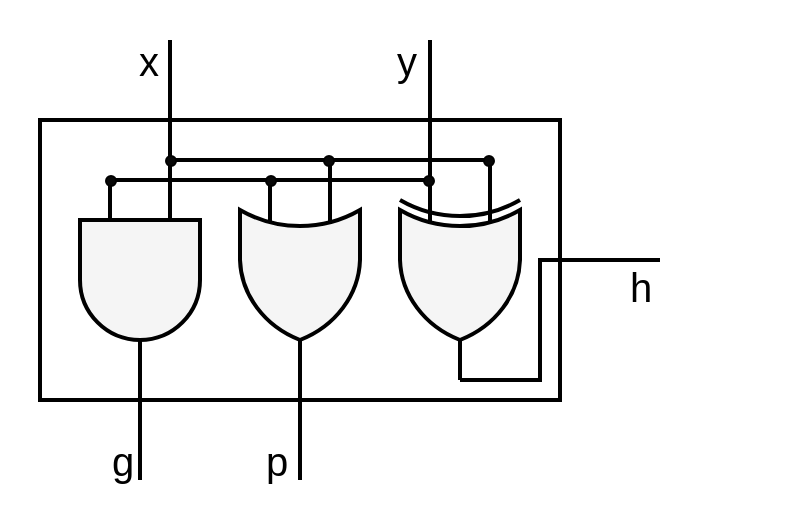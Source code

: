 <mxfile version="13.1.3">
    <diagram id="6hGFLwfOUW9BJ-s0fimq" name="Page-1">
        <mxGraphModel dx="783" dy="593" grid="1" gridSize="10" guides="1" tooltips="1" connect="1" arrows="1" fold="1" page="1" pageScale="1" pageWidth="827" pageHeight="1169" math="0" shadow="0">
            <root>
                <mxCell id="0"/>
                <mxCell id="1" parent="0"/>
                <mxCell id="35" value="" style="rounded=0;whiteSpace=wrap;html=1;strokeColor=none;fillColor=#FFFFFF;fontColor=#F5F5F5;" parent="1" vertex="1">
                    <mxGeometry x="220" y="240" width="400" height="260" as="geometry"/>
                </mxCell>
                <mxCell id="36" style="edgeStyle=orthogonalEdgeStyle;rounded=0;orthogonalLoop=1;jettySize=auto;html=1;exitX=1;exitY=0.5;exitDx=0;exitDy=0;strokeColor=#000000;endArrow=none;endFill=0;strokeWidth=2;" edge="1" parent="1" source="13">
                    <mxGeometry relative="1" as="geometry">
                        <mxPoint x="550" y="370" as="targetPoint"/>
                    </mxGeometry>
                </mxCell>
                <mxCell id="13" value="" style="rounded=0;whiteSpace=wrap;html=1;strokeColor=#000000;fillColor=none;strokeWidth=2;" parent="1" vertex="1">
                    <mxGeometry x="240" y="300" width="260" height="140" as="geometry"/>
                </mxCell>
                <mxCell id="27" style="edgeStyle=orthogonalEdgeStyle;rounded=0;orthogonalLoop=1;jettySize=auto;html=1;exitX=1;exitY=0.5;exitDx=0;exitDy=0;exitPerimeter=0;strokeColor=#000000;endArrow=none;endFill=0;strokeWidth=2;" parent="1" source="3" edge="1">
                    <mxGeometry relative="1" as="geometry">
                        <mxPoint x="290" y="480" as="targetPoint"/>
                    </mxGeometry>
                </mxCell>
                <mxCell id="3" value="" style="verticalLabelPosition=bottom;shadow=0;dashed=0;align=center;html=1;verticalAlign=top;shape=mxgraph.electrical.logic_gates.logic_gate;operation=and;rotation=90;strokeColor=#000000;fillColor=#f5f5f5;fontColor=#333333;strokeWidth=2;" parent="1" vertex="1">
                    <mxGeometry x="240" y="350" width="100" height="60" as="geometry"/>
                </mxCell>
                <mxCell id="28" style="edgeStyle=orthogonalEdgeStyle;rounded=0;orthogonalLoop=1;jettySize=auto;html=1;exitX=1;exitY=0.5;exitDx=0;exitDy=0;exitPerimeter=0;endArrow=none;endFill=0;strokeColor=#000000;strokeWidth=2;" parent="1" source="5" edge="1">
                    <mxGeometry relative="1" as="geometry">
                        <mxPoint x="370" y="480" as="targetPoint"/>
                    </mxGeometry>
                </mxCell>
                <mxCell id="5" value="" style="verticalLabelPosition=bottom;shadow=0;dashed=0;align=center;html=1;verticalAlign=top;shape=mxgraph.electrical.logic_gates.logic_gate;operation=or;rotation=90;strokeColor=#000000;fillColor=#f5f5f5;fontColor=#333333;strokeWidth=2;" parent="1" vertex="1">
                    <mxGeometry x="320" y="350" width="100" height="60" as="geometry"/>
                </mxCell>
                <mxCell id="29" style="edgeStyle=orthogonalEdgeStyle;rounded=0;orthogonalLoop=1;jettySize=auto;html=1;exitX=1;exitY=0.5;exitDx=0;exitDy=0;exitPerimeter=0;endArrow=none;endFill=0;strokeColor=#000000;strokeWidth=2;entryX=1;entryY=0.5;entryDx=0;entryDy=0;" parent="1" source="6" edge="1" target="13">
                    <mxGeometry relative="1" as="geometry">
                        <mxPoint x="450" y="480" as="targetPoint"/>
                        <Array as="points">
                            <mxPoint x="490" y="430"/>
                            <mxPoint x="490" y="370"/>
                        </Array>
                    </mxGeometry>
                </mxCell>
                <mxCell id="6" value="" style="verticalLabelPosition=bottom;shadow=0;dashed=0;align=center;html=1;verticalAlign=top;shape=mxgraph.electrical.logic_gates.logic_gate;operation=xor;rotation=90;strokeColor=#000000;fillColor=#f5f5f5;fontColor=#333333;strokeWidth=2;" parent="1" vertex="1">
                    <mxGeometry x="400" y="350" width="100" height="60" as="geometry"/>
                </mxCell>
                <mxCell id="7" value="" style="endArrow=none;html=1;strokeColor=#000000;strokeWidth=2;" parent="1" edge="1">
                    <mxGeometry width="50" height="50" relative="1" as="geometry">
                        <mxPoint x="305" y="260" as="sourcePoint"/>
                        <mxPoint x="305" y="320" as="targetPoint"/>
                    </mxGeometry>
                </mxCell>
                <mxCell id="8" value="" style="endArrow=none;html=1;strokeColor=#000000;strokeWidth=2;" parent="1" edge="1">
                    <mxGeometry width="50" height="50" relative="1" as="geometry">
                        <mxPoint x="435" y="260" as="sourcePoint"/>
                        <mxPoint x="435" y="330" as="targetPoint"/>
                    </mxGeometry>
                </mxCell>
                <mxCell id="9" value="" style="endArrow=none;html=1;entryX=0;entryY=0.75;entryDx=0;entryDy=0;entryPerimeter=0;strokeColor=#000000;rounded=0;exitX=0;exitY=0.75;exitDx=0;exitDy=0;exitPerimeter=0;strokeWidth=2;" parent="1" source="5" target="6" edge="1">
                    <mxGeometry width="50" height="50" relative="1" as="geometry">
                        <mxPoint x="360" y="290" as="sourcePoint"/>
                        <mxPoint x="305" y="270" as="targetPoint"/>
                        <Array as="points">
                            <mxPoint x="355" y="330"/>
                            <mxPoint x="435" y="330"/>
                        </Array>
                    </mxGeometry>
                </mxCell>
                <mxCell id="10" value="" style="endArrow=none;html=1;strokeColor=#000000;exitX=0;exitY=0.75;exitDx=0;exitDy=0;exitPerimeter=0;rounded=0;strokeWidth=2;" parent="1" source="3" edge="1">
                    <mxGeometry width="50" height="50" relative="1" as="geometry">
                        <mxPoint x="270" y="340" as="sourcePoint"/>
                        <mxPoint x="355" y="330" as="targetPoint"/>
                        <Array as="points">
                            <mxPoint x="275" y="330"/>
                        </Array>
                    </mxGeometry>
                </mxCell>
                <mxCell id="11" value="" style="endArrow=none;html=1;entryX=0;entryY=0.25;entryDx=0;entryDy=0;entryPerimeter=0;strokeColor=#000000;rounded=0;exitX=0;exitY=0.25;exitDx=0;exitDy=0;exitPerimeter=0;strokeWidth=2;" parent="1" source="5" target="6" edge="1">
                    <mxGeometry width="50" height="50" relative="1" as="geometry">
                        <mxPoint x="385" y="332" as="sourcePoint"/>
                        <mxPoint x="465" y="332" as="targetPoint"/>
                        <Array as="points">
                            <mxPoint x="385" y="320"/>
                            <mxPoint x="465" y="320"/>
                        </Array>
                    </mxGeometry>
                </mxCell>
                <mxCell id="12" value="" style="endArrow=none;html=1;strokeColor=#000000;exitX=0;exitY=0.25;exitDx=0;exitDy=0;exitPerimeter=0;rounded=0;strokeWidth=2;" parent="1" source="3" edge="1">
                    <mxGeometry width="50" height="50" relative="1" as="geometry">
                        <mxPoint x="305" y="332" as="sourcePoint"/>
                        <mxPoint x="385" y="320" as="targetPoint"/>
                        <Array as="points">
                            <mxPoint x="305" y="320"/>
                        </Array>
                    </mxGeometry>
                </mxCell>
                <mxCell id="15" value="" style="ellipse;whiteSpace=wrap;html=1;aspect=fixed;strokeColor=#000000;fillColor=#080808;" parent="1" vertex="1">
                    <mxGeometry x="273" y="328" width="5" height="5" as="geometry"/>
                </mxCell>
                <mxCell id="17" value="" style="ellipse;whiteSpace=wrap;html=1;aspect=fixed;strokeColor=#000000;fillColor=#080808;" parent="1" vertex="1">
                    <mxGeometry x="303" y="318" width="5" height="5" as="geometry"/>
                </mxCell>
                <mxCell id="18" value="" style="ellipse;whiteSpace=wrap;html=1;aspect=fixed;strokeColor=#000000;fillColor=#080808;" parent="1" vertex="1">
                    <mxGeometry x="462" y="318" width="5" height="5" as="geometry"/>
                </mxCell>
                <mxCell id="19" value="" style="ellipse;whiteSpace=wrap;html=1;aspect=fixed;strokeColor=#000000;fillColor=#080808;" parent="1" vertex="1">
                    <mxGeometry x="382" y="318" width="5" height="5" as="geometry"/>
                </mxCell>
                <mxCell id="24" value="" style="ellipse;whiteSpace=wrap;html=1;aspect=fixed;strokeColor=#000000;fillColor=#080808;" parent="1" vertex="1">
                    <mxGeometry x="353" y="328" width="5" height="5" as="geometry"/>
                </mxCell>
                <mxCell id="25" value="" style="ellipse;whiteSpace=wrap;html=1;aspect=fixed;strokeColor=#000000;fillColor=#080808;" parent="1" vertex="1">
                    <mxGeometry x="432" y="328" width="5" height="5" as="geometry"/>
                </mxCell>
                <mxCell id="30" value="x" style="text;html=1;strokeColor=none;fillColor=none;align=center;verticalAlign=middle;whiteSpace=wrap;rounded=0;fontColor=#000000;fontSize=20;" parent="1" vertex="1">
                    <mxGeometry x="286" y="260" width="17" height="20" as="geometry"/>
                </mxCell>
                <mxCell id="31" value="y" style="text;html=1;strokeColor=none;fillColor=none;align=center;verticalAlign=middle;whiteSpace=wrap;rounded=0;fontColor=#000000;fontSize=20;" parent="1" vertex="1">
                    <mxGeometry x="415" y="260" width="17" height="20" as="geometry"/>
                </mxCell>
                <mxCell id="32" value="h" style="text;html=1;strokeColor=none;fillColor=none;align=center;verticalAlign=middle;whiteSpace=wrap;rounded=0;fontColor=#000000;fontSize=20;" parent="1" vertex="1">
                    <mxGeometry x="532" y="373" width="17" height="20" as="geometry"/>
                </mxCell>
                <mxCell id="33" value="p" style="text;html=1;strokeColor=none;fillColor=none;align=center;verticalAlign=middle;whiteSpace=wrap;rounded=0;fontColor=#000000;fontSize=20;" parent="1" vertex="1">
                    <mxGeometry x="350" y="460" width="17" height="20" as="geometry"/>
                </mxCell>
                <mxCell id="34" value="g" style="text;html=1;strokeColor=none;fillColor=none;align=center;verticalAlign=middle;whiteSpace=wrap;rounded=0;fontColor=#000000;fontSize=20;" parent="1" vertex="1">
                    <mxGeometry x="273" y="460" width="17" height="20" as="geometry"/>
                </mxCell>
            </root>
        </mxGraphModel>
    </diagram>
</mxfile>